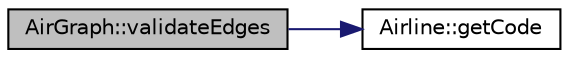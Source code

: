 digraph "AirGraph::validateEdges"
{
 // LATEX_PDF_SIZE
  edge [fontname="Helvetica",fontsize="10",labelfontname="Helvetica",labelfontsize="10"];
  node [fontname="Helvetica",fontsize="10",shape=record];
  rankdir="LR";
  Node1 [label="AirGraph::validateEdges",height=0.2,width=0.4,color="black", fillcolor="grey75", style="filled", fontcolor="black",tooltip="checks if an edge contains at least one Airline that the user wants to use @complexity O(|E|)"];
  Node1 -> Node2 [color="midnightblue",fontsize="10",style="solid",fontname="Helvetica"];
  Node2 [label="Airline::getCode",height=0.2,width=0.4,color="black", fillcolor="white", style="filled",URL="$classAirline.html#a41ef613d6b390c463821b9ae43d9ec84",tooltip="returns the code of the Airline"];
}
